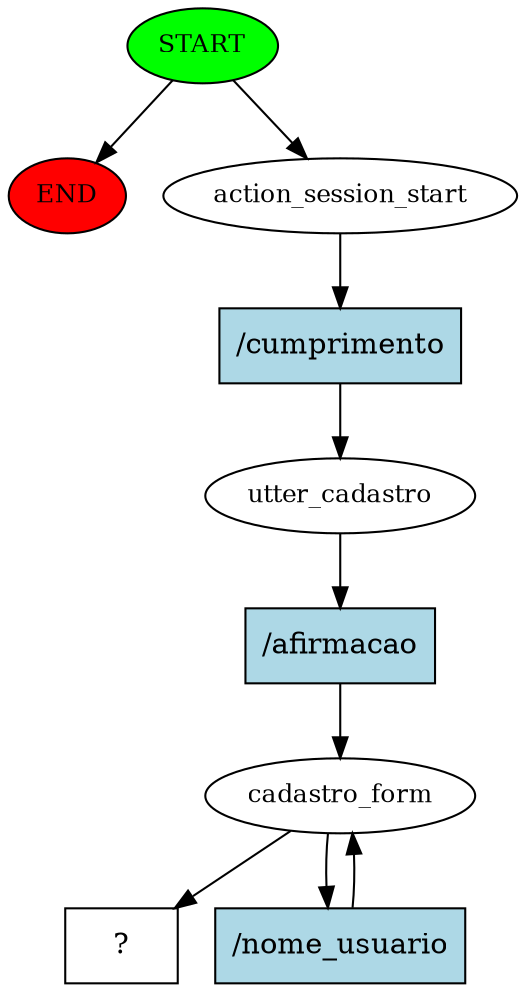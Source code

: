 digraph  {
0 [class="start active", fillcolor=green, fontsize=12, label=START, style=filled];
"-1" [class=end, fillcolor=red, fontsize=12, label=END, style=filled];
1 [class=active, fontsize=12, label=action_session_start];
2 [class=active, fontsize=12, label=utter_cadastro];
3 [class=active, fontsize=12, label=cadastro_form];
5 [class="intent dashed active", label="  ?  ", shape=rect];
6 [class="intent active", fillcolor=lightblue, label="/cumprimento", shape=rect, style=filled];
7 [class="intent active", fillcolor=lightblue, label="/afirmacao", shape=rect, style=filled];
8 [class="intent active", fillcolor=lightblue, label="/nome_usuario", shape=rect, style=filled];
0 -> "-1"  [class="", key=NONE, label=""];
0 -> 1  [class=active, key=NONE, label=""];
1 -> 6  [class=active, key=0];
2 -> 7  [class=active, key=0];
3 -> 5  [class=active, key=NONE, label=""];
3 -> 8  [class=active, key=0];
6 -> 2  [class=active, key=0];
7 -> 3  [class=active, key=0];
8 -> 3  [class=active, key=0];
}
